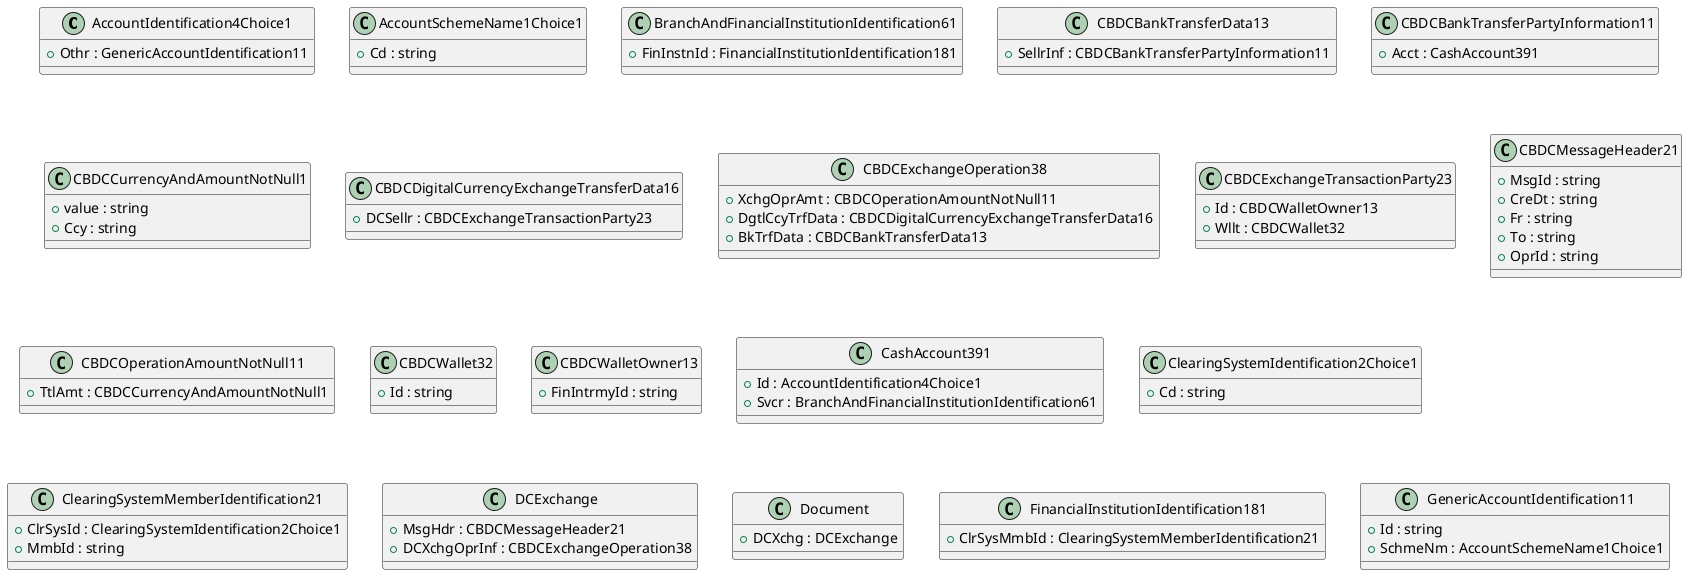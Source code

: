 @startuml

class AccountIdentification4Choice1 {
    +Othr : GenericAccountIdentification11
}
class AccountSchemeName1Choice1 {
    +Cd : string
}
class BranchAndFinancialInstitutionIdentification61 {
    +FinInstnId : FinancialInstitutionIdentification181
}
class CBDCBankTransferData13 {
    +SellrInf : CBDCBankTransferPartyInformation11
}
class CBDCBankTransferPartyInformation11 {
    +Acct : CashAccount391
}
class CBDCCurrencyAndAmountNotNull1 {
    +value : string
    +Ccy : string
}
class CBDCDigitalCurrencyExchangeTransferData16 {
    +DCSellr : CBDCExchangeTransactionParty23
}
class CBDCExchangeOperation38 {
    +XchgOprAmt : CBDCOperationAmountNotNull11
    +DgtlCcyTrfData : CBDCDigitalCurrencyExchangeTransferData16
    +BkTrfData : CBDCBankTransferData13
}
class CBDCExchangeTransactionParty23 {
    +Id : CBDCWalletOwner13
    +Wllt : CBDCWallet32
}
class CBDCMessageHeader21 {
    +MsgId : string
    +CreDt : string
    +Fr : string
    +To : string
    +OprId : string
}
class CBDCOperationAmountNotNull11 {
    +TtlAmt : CBDCCurrencyAndAmountNotNull1
}
class CBDCWallet32 {
    +Id : string
}
class CBDCWalletOwner13 {
    +FinIntrmyId : string
}
class CashAccount391 {
    +Id : AccountIdentification4Choice1
    +Svcr : BranchAndFinancialInstitutionIdentification61
}
class ClearingSystemIdentification2Choice1 {
    +Cd : string
}
class ClearingSystemMemberIdentification21 {
    +ClrSysId : ClearingSystemIdentification2Choice1
    +MmbId : string
}
class DCExchange {
    +MsgHdr : CBDCMessageHeader21
    +DCXchgOprInf : CBDCExchangeOperation38
}
class Document {
    +DCXchg : DCExchange
}
class FinancialInstitutionIdentification181 {
    +ClrSysMmbId : ClearingSystemMemberIdentification21
}
class GenericAccountIdentification11 {
    +Id : string
    +SchmeNm : AccountSchemeName1Choice1
}

@enduml
